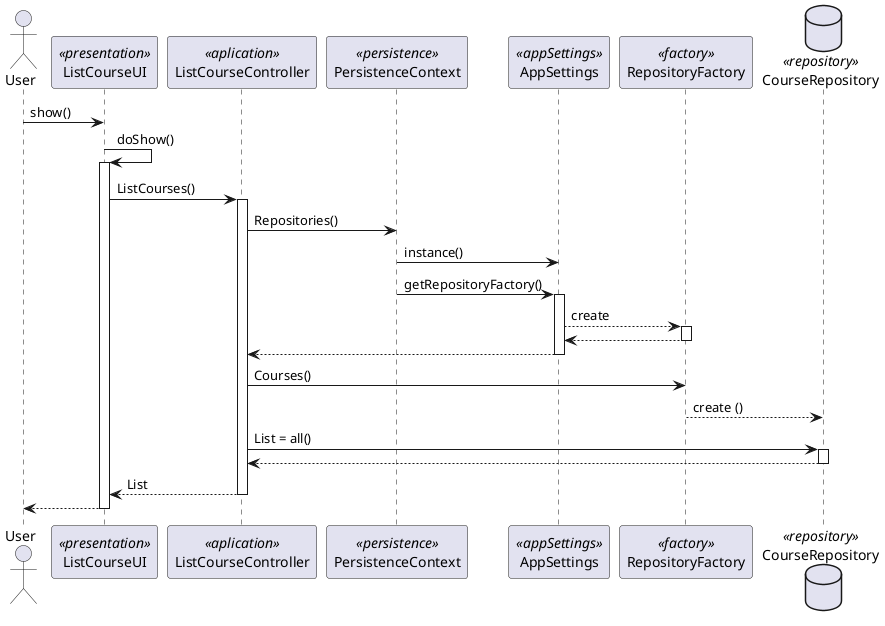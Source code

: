 @startuml
actor User as Actor
participant ListCourseUI as UI <<presentation>>
participant ListCourseController as Controller <<aplication>>
participant PersistenceContext as Persistence <<persistence>>
participant AppSettings as App <<appSettings>>
participant RepositoryFactory as Factory <<factory>>
database CourseRepository as Repository <<repository>>

Actor -> UI: show()
UI -> UI: doShow()
activate UI
    UI -> Controller: ListCourses()
    activate Controller
        Controller -> Persistence: Repositories()
        Persistence -> App: instance()
        Persistence -> App: getRepositoryFactory()
        activate App
            App --> Factory: create
            activate Factory
            Factory --> App
            deactivate Factory
        App --> Controller
           deactivate App
        Controller -> Factory: Courses()
        Factory --> Repository:create ()
        Controller -> Repository: List = all()
        activate Repository
            Repository --> Controller
        deactivate Repository
        Controller --> UI: List
    deactivate Controller
    UI --> Actor
deactivate UI
@enduml